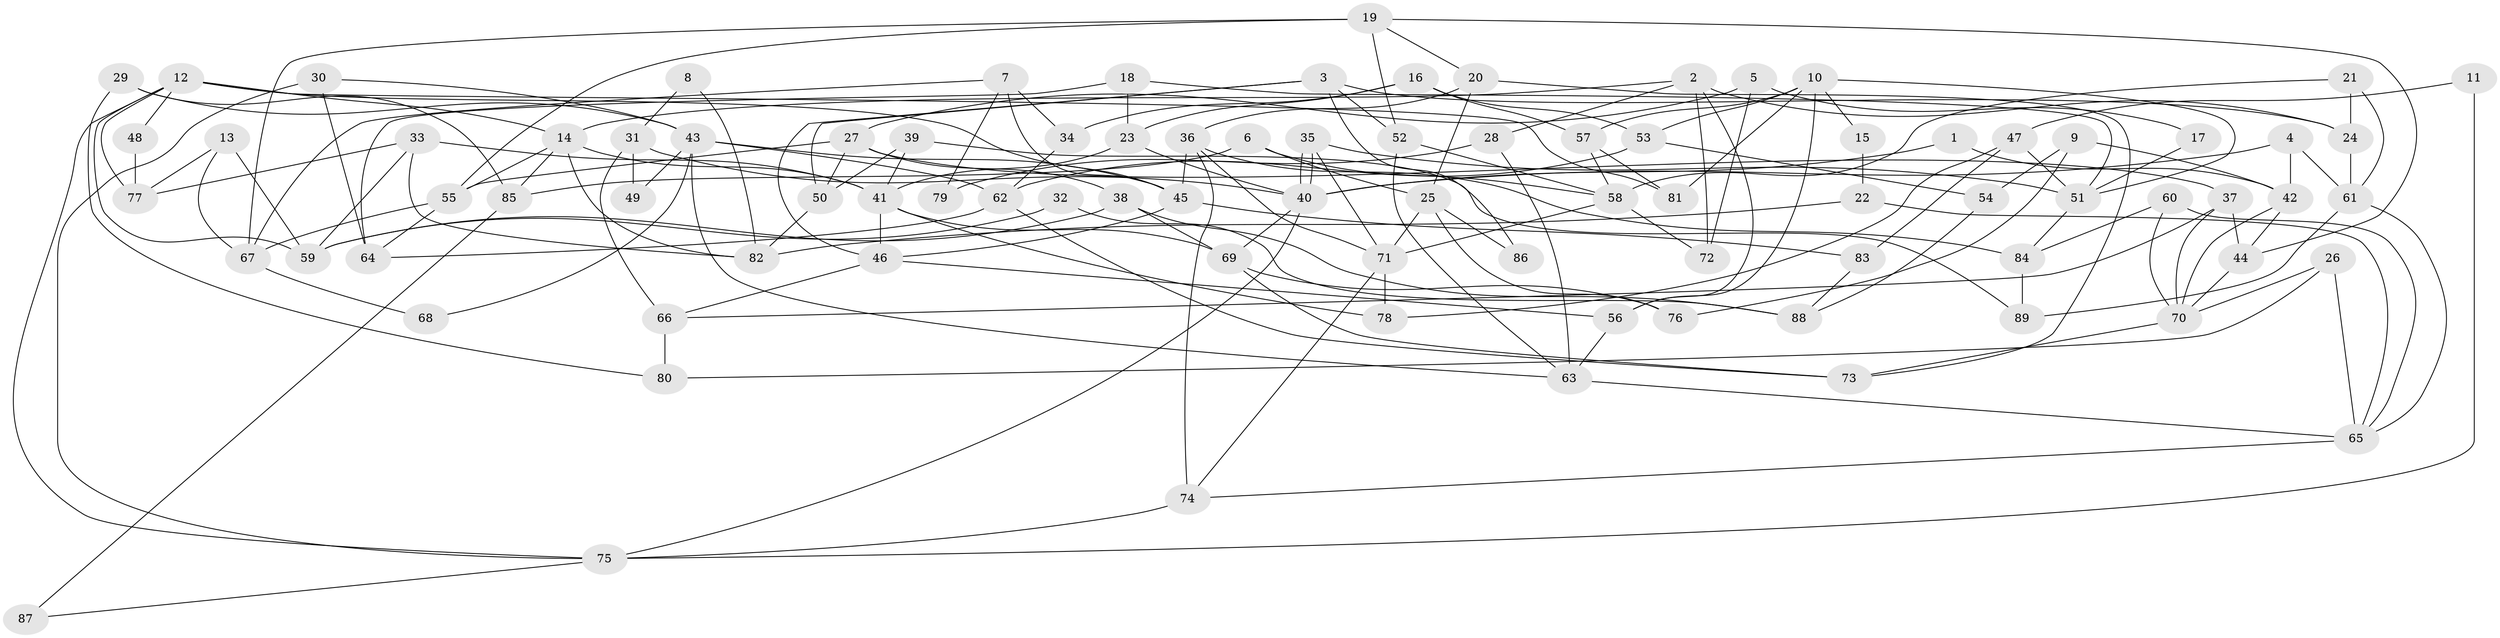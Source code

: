 // Generated by graph-tools (version 1.1) at 2025/11/02/27/25 16:11:23]
// undirected, 89 vertices, 178 edges
graph export_dot {
graph [start="1"]
  node [color=gray90,style=filled];
  1;
  2;
  3;
  4;
  5;
  6;
  7;
  8;
  9;
  10;
  11;
  12;
  13;
  14;
  15;
  16;
  17;
  18;
  19;
  20;
  21;
  22;
  23;
  24;
  25;
  26;
  27;
  28;
  29;
  30;
  31;
  32;
  33;
  34;
  35;
  36;
  37;
  38;
  39;
  40;
  41;
  42;
  43;
  44;
  45;
  46;
  47;
  48;
  49;
  50;
  51;
  52;
  53;
  54;
  55;
  56;
  57;
  58;
  59;
  60;
  61;
  62;
  63;
  64;
  65;
  66;
  67;
  68;
  69;
  70;
  71;
  72;
  73;
  74;
  75;
  76;
  77;
  78;
  79;
  80;
  81;
  82;
  83;
  84;
  85;
  86;
  87;
  88;
  89;
  1 -- 40;
  1 -- 42;
  2 -- 56;
  2 -- 14;
  2 -- 24;
  2 -- 28;
  2 -- 72;
  3 -- 24;
  3 -- 46;
  3 -- 50;
  3 -- 52;
  3 -- 86;
  4 -- 42;
  4 -- 40;
  4 -- 61;
  5 -- 72;
  5 -- 27;
  5 -- 17;
  6 -- 58;
  6 -- 85;
  6 -- 25;
  7 -- 45;
  7 -- 34;
  7 -- 67;
  7 -- 79;
  8 -- 82;
  8 -- 31;
  9 -- 76;
  9 -- 54;
  9 -- 42;
  10 -- 51;
  10 -- 81;
  10 -- 15;
  10 -- 53;
  10 -- 56;
  10 -- 57;
  11 -- 47;
  11 -- 75;
  12 -- 59;
  12 -- 14;
  12 -- 45;
  12 -- 48;
  12 -- 75;
  12 -- 77;
  12 -- 81;
  13 -- 59;
  13 -- 67;
  13 -- 77;
  14 -- 41;
  14 -- 55;
  14 -- 82;
  14 -- 85;
  15 -- 22;
  16 -- 57;
  16 -- 23;
  16 -- 34;
  16 -- 53;
  17 -- 51;
  18 -- 23;
  18 -- 51;
  18 -- 64;
  19 -- 67;
  19 -- 55;
  19 -- 20;
  19 -- 44;
  19 -- 52;
  20 -- 25;
  20 -- 36;
  20 -- 73;
  21 -- 61;
  21 -- 58;
  21 -- 24;
  22 -- 65;
  22 -- 82;
  23 -- 41;
  23 -- 40;
  24 -- 61;
  25 -- 71;
  25 -- 76;
  25 -- 86;
  26 -- 70;
  26 -- 65;
  26 -- 80;
  27 -- 50;
  27 -- 37;
  27 -- 38;
  27 -- 55;
  28 -- 63;
  28 -- 79;
  29 -- 80;
  29 -- 43;
  29 -- 85;
  30 -- 64;
  30 -- 75;
  30 -- 43;
  31 -- 40;
  31 -- 66;
  31 -- 49;
  32 -- 88;
  32 -- 59;
  33 -- 77;
  33 -- 41;
  33 -- 59;
  33 -- 82;
  34 -- 62;
  35 -- 40;
  35 -- 40;
  35 -- 71;
  35 -- 51;
  36 -- 45;
  36 -- 71;
  36 -- 74;
  36 -- 84;
  37 -- 70;
  37 -- 44;
  37 -- 66;
  38 -- 69;
  38 -- 59;
  38 -- 88;
  39 -- 50;
  39 -- 89;
  39 -- 41;
  40 -- 75;
  40 -- 69;
  41 -- 46;
  41 -- 69;
  41 -- 78;
  42 -- 70;
  42 -- 44;
  43 -- 62;
  43 -- 45;
  43 -- 49;
  43 -- 63;
  43 -- 68;
  44 -- 70;
  45 -- 46;
  45 -- 83;
  46 -- 56;
  46 -- 66;
  47 -- 78;
  47 -- 51;
  47 -- 83;
  48 -- 77;
  50 -- 82;
  51 -- 84;
  52 -- 58;
  52 -- 63;
  53 -- 54;
  53 -- 62;
  54 -- 88;
  55 -- 64;
  55 -- 67;
  56 -- 63;
  57 -- 58;
  57 -- 81;
  58 -- 71;
  58 -- 72;
  60 -- 65;
  60 -- 70;
  60 -- 84;
  61 -- 65;
  61 -- 89;
  62 -- 73;
  62 -- 64;
  63 -- 65;
  65 -- 74;
  66 -- 80;
  67 -- 68;
  69 -- 73;
  69 -- 76;
  70 -- 73;
  71 -- 74;
  71 -- 78;
  74 -- 75;
  75 -- 87;
  83 -- 88;
  84 -- 89;
  85 -- 87;
}

